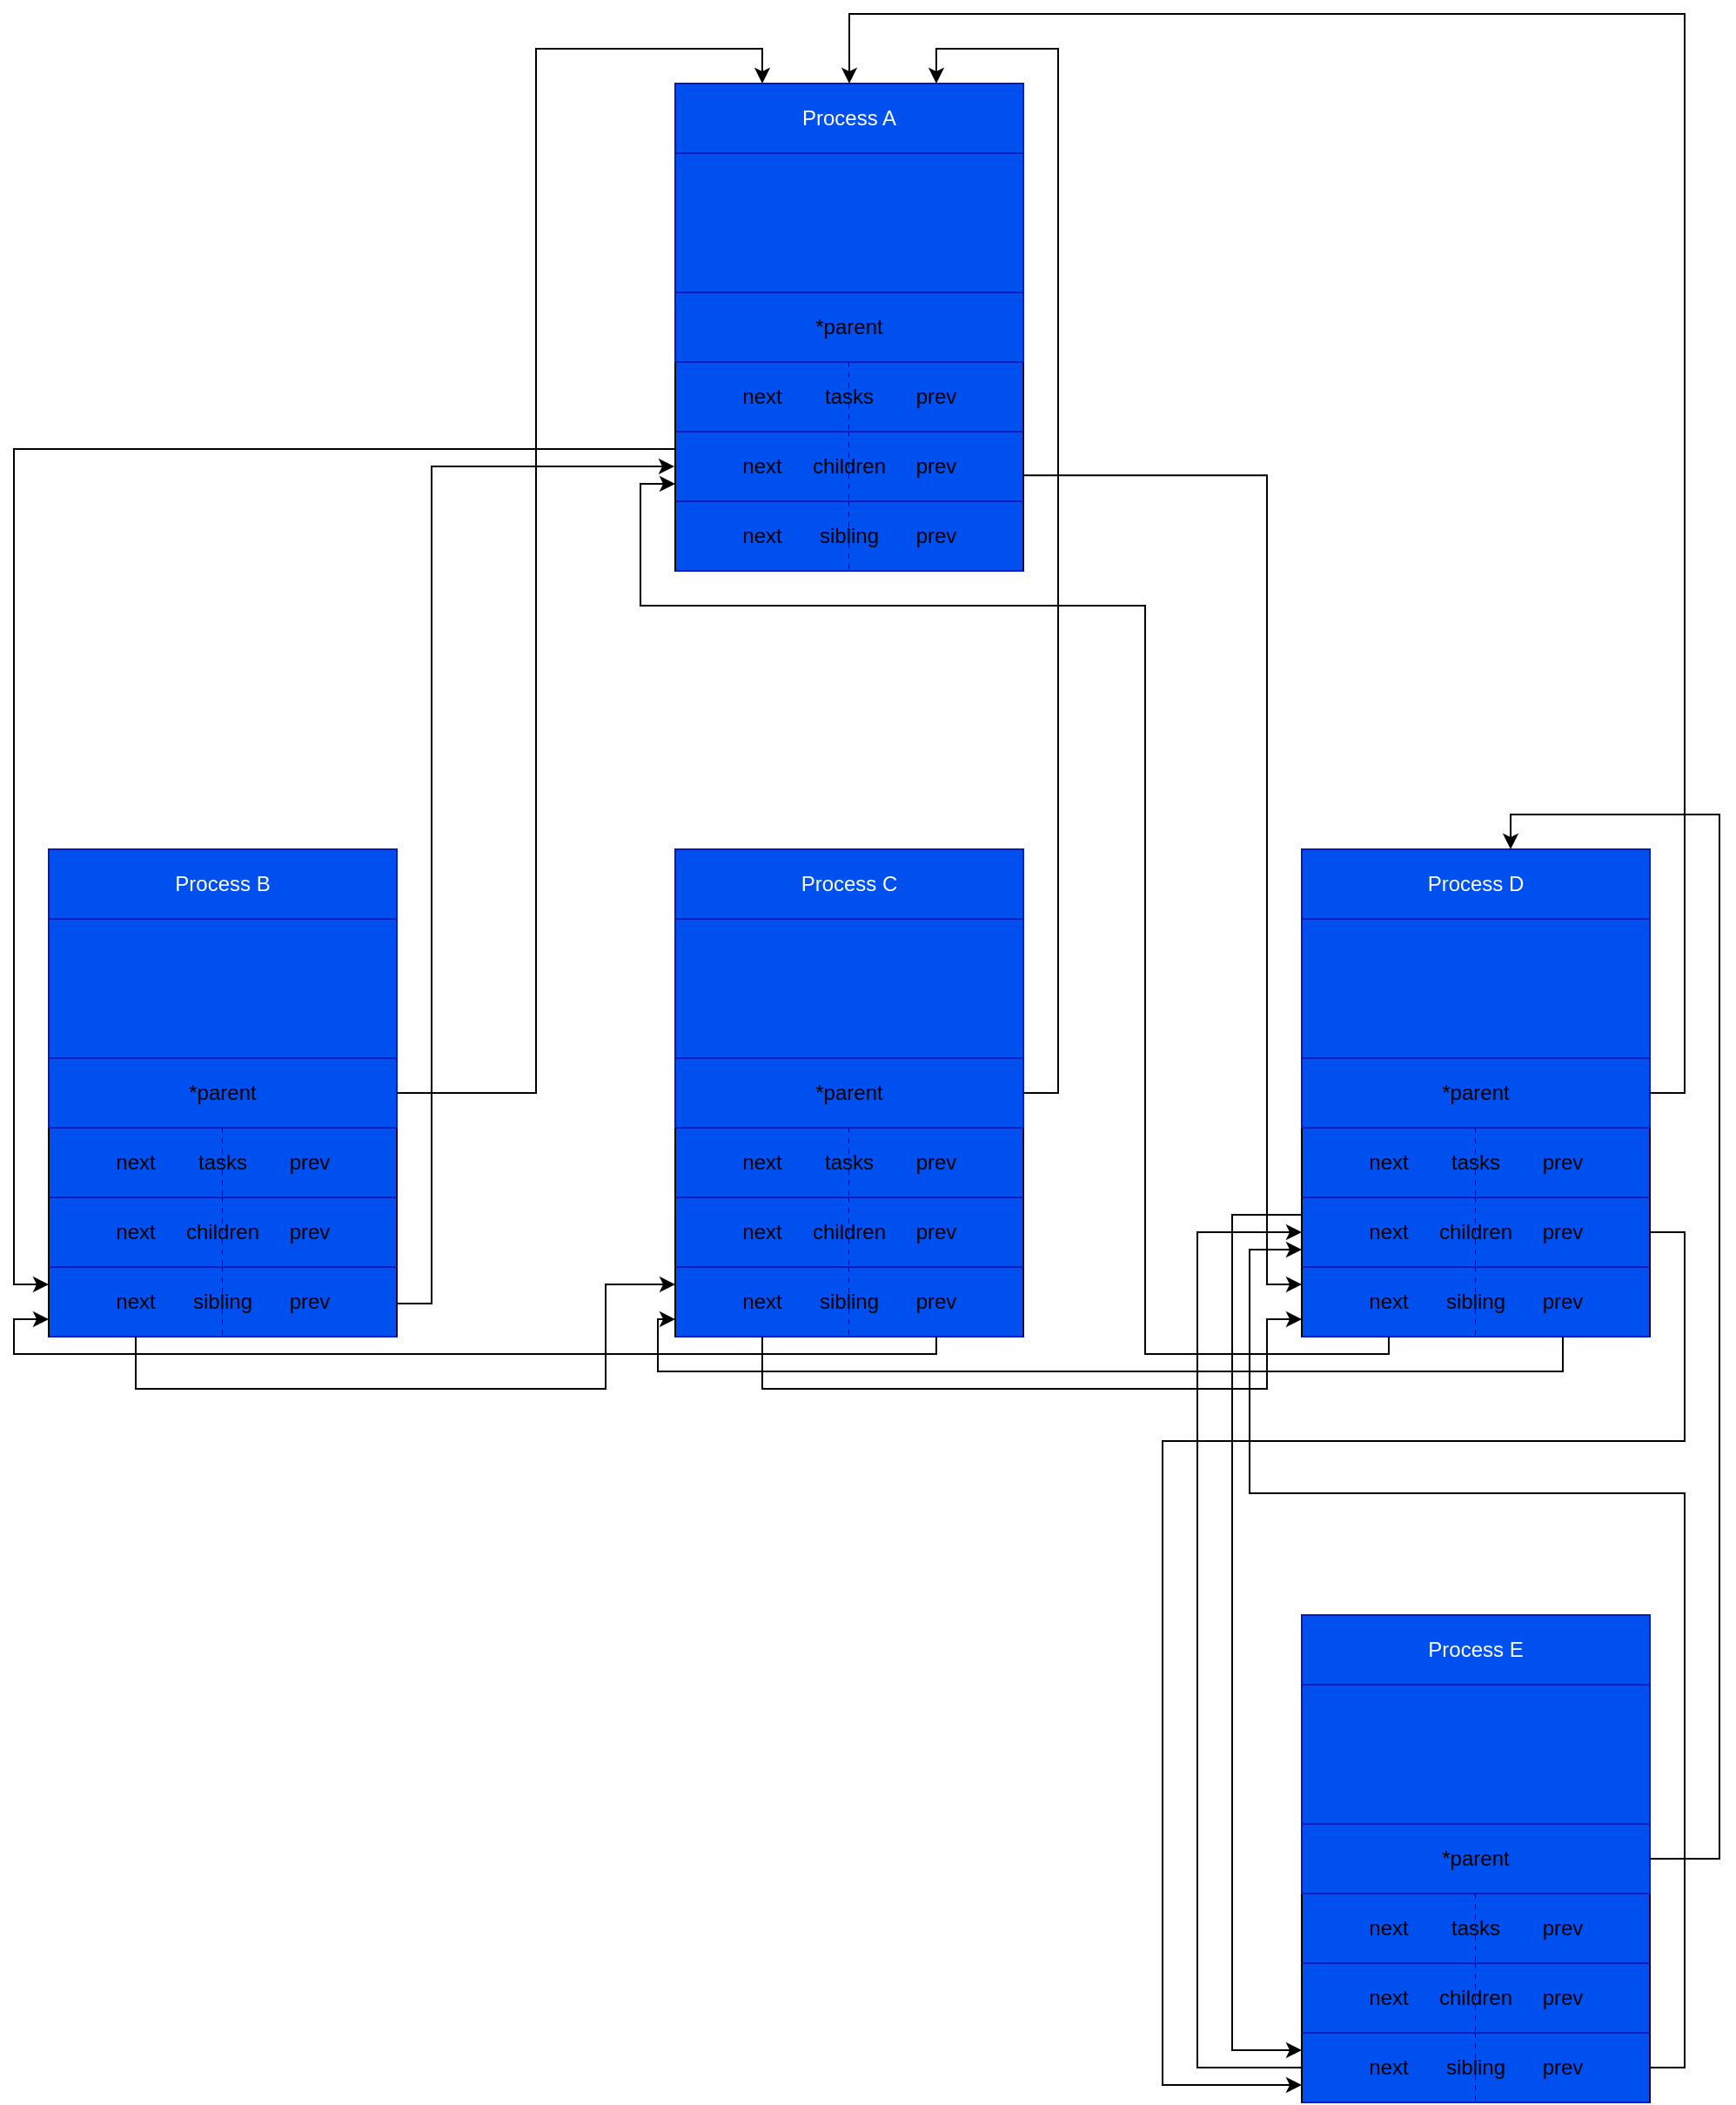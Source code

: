 <mxfile version="28.1.2">
  <diagram name="Page-1" id="jSjBeTgxp149Q0DbQiK0">
    <mxGraphModel dx="3070" dy="1249" grid="1" gridSize="10" guides="1" tooltips="1" connect="1" arrows="1" fold="1" page="1" pageScale="1" pageWidth="850" pageHeight="1100" math="0" shadow="0">
      <root>
        <mxCell id="0" />
        <mxCell id="1" parent="0" />
        <mxCell id="DQoFBdJlBpGmH9ihwqAg-1" value="Process A" style="rounded=0;whiteSpace=wrap;html=1;fillColor=#0050ef;fontColor=#ffffff;strokeColor=#001DBC;" parent="1" vertex="1">
          <mxGeometry x="320" y="80" width="200" height="40" as="geometry" />
        </mxCell>
        <mxCell id="DQoFBdJlBpGmH9ihwqAg-2" value="" style="rounded=0;whiteSpace=wrap;html=1;fillColor=#0050ef;fontColor=#ffffff;strokeColor=#001DBC;" parent="1" vertex="1">
          <mxGeometry x="320" y="120" width="200" height="80" as="geometry" />
        </mxCell>
        <mxCell id="DQoFBdJlBpGmH9ihwqAg-4" value="&lt;font style=&quot;color: light-dark(rgb(0, 0, 0), rgb(0, 0, 255));&quot;&gt;next&lt;/font&gt;" style="shape=partialRectangle;whiteSpace=wrap;html=1;left=0;right=0;fillColor=#0050ef;strokeColor=#001DBC;fontColor=#ffffff;" parent="1" vertex="1">
          <mxGeometry x="320" y="240" width="100" height="40" as="geometry" />
        </mxCell>
        <mxCell id="DQoFBdJlBpGmH9ihwqAg-5" value="" style="line;strokeWidth=1;direction=south;html=1;" parent="1" vertex="1">
          <mxGeometry x="310" y="240" width="20" height="40" as="geometry" />
        </mxCell>
        <mxCell id="DQoFBdJlBpGmH9ihwqAg-7" value="" style="line;strokeWidth=1;direction=south;html=1;dashed=1;" parent="1" vertex="1">
          <mxGeometry x="410" y="240" width="20" height="40" as="geometry" />
        </mxCell>
        <mxCell id="DQoFBdJlBpGmH9ihwqAg-8" value="&lt;font style=&quot;color: light-dark(rgb(0, 0, 0), rgb(0, 0, 255));&quot;&gt;prev&lt;/font&gt;" style="shape=partialRectangle;whiteSpace=wrap;html=1;left=0;right=0;fillColor=#0050ef;fontColor=#ffffff;strokeColor=#001DBC;" parent="1" vertex="1">
          <mxGeometry x="420" y="240" width="100" height="40" as="geometry" />
        </mxCell>
        <mxCell id="DQoFBdJlBpGmH9ihwqAg-9" value="" style="line;strokeWidth=1;direction=south;html=1;" parent="1" vertex="1">
          <mxGeometry x="510" y="240" width="20" height="40" as="geometry" />
        </mxCell>
        <mxCell id="DQoFBdJlBpGmH9ihwqAg-10" value="&lt;font style=&quot;color: light-dark(rgb(0, 0, 0), rgb(255, 255, 255));&quot;&gt;tasks&lt;/font&gt;" style="text;html=1;align=center;verticalAlign=middle;whiteSpace=wrap;rounded=0;" parent="1" vertex="1">
          <mxGeometry x="390" y="245" width="60" height="30" as="geometry" />
        </mxCell>
        <mxCell id="DQoFBdJlBpGmH9ihwqAg-11" value="&lt;font style=&quot;color: light-dark(rgb(0, 0, 0), rgb(0, 255, 0));&quot;&gt;next&lt;/font&gt;" style="shape=partialRectangle;whiteSpace=wrap;html=1;left=0;right=0;fillColor=#0050ef;fontColor=#ffffff;strokeColor=#001DBC;" parent="1" vertex="1">
          <mxGeometry x="320" y="280" width="100" height="40" as="geometry" />
        </mxCell>
        <mxCell id="DQoFBdJlBpGmH9ihwqAg-12" value="" style="line;strokeWidth=1;direction=south;html=1;" parent="1" vertex="1">
          <mxGeometry x="310" y="280" width="20" height="40" as="geometry" />
        </mxCell>
        <mxCell id="DQoFBdJlBpGmH9ihwqAg-13" value="" style="line;strokeWidth=1;direction=south;html=1;dashed=1;" parent="1" vertex="1">
          <mxGeometry x="410" y="280" width="20" height="40" as="geometry" />
        </mxCell>
        <mxCell id="DQoFBdJlBpGmH9ihwqAg-14" value="&lt;font style=&quot;color: light-dark(rgb(0, 0, 0), rgb(0, 255, 0));&quot;&gt;prev&lt;/font&gt;" style="shape=partialRectangle;whiteSpace=wrap;html=1;left=0;right=0;fillColor=#0050ef;fontColor=#ffffff;strokeColor=#001DBC;" parent="1" vertex="1">
          <mxGeometry x="420" y="280" width="100" height="40" as="geometry" />
        </mxCell>
        <mxCell id="DQoFBdJlBpGmH9ihwqAg-15" value="" style="line;strokeWidth=1;direction=south;html=1;" parent="1" vertex="1">
          <mxGeometry x="510" y="280" width="20" height="40" as="geometry" />
        </mxCell>
        <mxCell id="DQoFBdJlBpGmH9ihwqAg-16" value="children" style="text;html=1;align=center;verticalAlign=middle;whiteSpace=wrap;rounded=0;" parent="1" vertex="1">
          <mxGeometry x="390" y="285" width="60" height="30" as="geometry" />
        </mxCell>
        <mxCell id="DQoFBdJlBpGmH9ihwqAg-27" value="&lt;font style=&quot;color: light-dark(rgb(0, 0, 0), rgb(127, 0, 255));&quot;&gt;next&lt;/font&gt;" style="shape=partialRectangle;whiteSpace=wrap;html=1;left=0;right=0;fillColor=#0050ef;fontColor=#ffffff;strokeColor=#001DBC;" parent="1" vertex="1">
          <mxGeometry x="320" y="320" width="100" height="40" as="geometry" />
        </mxCell>
        <mxCell id="DQoFBdJlBpGmH9ihwqAg-28" value="" style="line;strokeWidth=1;direction=south;html=1;" parent="1" vertex="1">
          <mxGeometry x="310" y="320" width="20" height="40" as="geometry" />
        </mxCell>
        <mxCell id="DQoFBdJlBpGmH9ihwqAg-29" value="" style="line;strokeWidth=1;direction=south;html=1;dashed=1;" parent="1" vertex="1">
          <mxGeometry x="410" y="320" width="20" height="40" as="geometry" />
        </mxCell>
        <mxCell id="DQoFBdJlBpGmH9ihwqAg-30" value="&lt;font style=&quot;color: light-dark(rgb(0, 0, 0), rgb(127, 0, 255));&quot;&gt;prev&lt;/font&gt;" style="shape=partialRectangle;whiteSpace=wrap;html=1;left=0;right=0;fillColor=#0050ef;fontColor=#ffffff;strokeColor=#001DBC;" parent="1" vertex="1">
          <mxGeometry x="420" y="320" width="100" height="40" as="geometry" />
        </mxCell>
        <mxCell id="DQoFBdJlBpGmH9ihwqAg-31" value="" style="line;strokeWidth=1;direction=south;html=1;" parent="1" vertex="1">
          <mxGeometry x="510" y="320" width="20" height="40" as="geometry" />
        </mxCell>
        <mxCell id="DQoFBdJlBpGmH9ihwqAg-32" value="sibling" style="text;html=1;align=center;verticalAlign=middle;whiteSpace=wrap;rounded=0;" parent="1" vertex="1">
          <mxGeometry x="390" y="325" width="60" height="30" as="geometry" />
        </mxCell>
        <mxCell id="DQoFBdJlBpGmH9ihwqAg-33" value="&lt;font style=&quot;color: light-dark(rgb(0, 0, 0), rgb(204, 0, 0));&quot;&gt;*parent&lt;/font&gt;" style="rounded=0;whiteSpace=wrap;html=1;fillColor=#0050ef;fontColor=#ffffff;strokeColor=#001DBC;" parent="1" vertex="1">
          <mxGeometry x="320" y="200" width="200" height="40" as="geometry" />
        </mxCell>
        <mxCell id="Pr255XUGISF5RP6_E8v_-1" value="Process C" style="rounded=0;whiteSpace=wrap;html=1;fillColor=#0050ef;fontColor=#ffffff;strokeColor=#001DBC;" vertex="1" parent="1">
          <mxGeometry x="320" y="520" width="200" height="40" as="geometry" />
        </mxCell>
        <mxCell id="Pr255XUGISF5RP6_E8v_-2" value="" style="rounded=0;whiteSpace=wrap;html=1;fillColor=#0050ef;fontColor=#ffffff;strokeColor=#001DBC;" vertex="1" parent="1">
          <mxGeometry x="320" y="560" width="200" height="80" as="geometry" />
        </mxCell>
        <mxCell id="Pr255XUGISF5RP6_E8v_-3" value="&lt;font style=&quot;color: light-dark(rgb(0, 0, 0), rgb(0, 0, 255));&quot;&gt;next&lt;/font&gt;" style="shape=partialRectangle;whiteSpace=wrap;html=1;left=0;right=0;fillColor=#0050ef;strokeColor=#001DBC;fontColor=#ffffff;" vertex="1" parent="1">
          <mxGeometry x="320" y="680" width="100" height="40" as="geometry" />
        </mxCell>
        <mxCell id="Pr255XUGISF5RP6_E8v_-4" value="" style="line;strokeWidth=1;direction=south;html=1;" vertex="1" parent="1">
          <mxGeometry x="310" y="680" width="20" height="40" as="geometry" />
        </mxCell>
        <mxCell id="Pr255XUGISF5RP6_E8v_-5" value="" style="line;strokeWidth=1;direction=south;html=1;dashed=1;" vertex="1" parent="1">
          <mxGeometry x="410" y="680" width="20" height="40" as="geometry" />
        </mxCell>
        <mxCell id="Pr255XUGISF5RP6_E8v_-6" value="&lt;font style=&quot;color: light-dark(rgb(0, 0, 0), rgb(0, 0, 255));&quot;&gt;prev&lt;/font&gt;" style="shape=partialRectangle;whiteSpace=wrap;html=1;left=0;right=0;fillColor=#0050ef;fontColor=#ffffff;strokeColor=#001DBC;" vertex="1" parent="1">
          <mxGeometry x="420" y="680" width="100" height="40" as="geometry" />
        </mxCell>
        <mxCell id="Pr255XUGISF5RP6_E8v_-7" value="" style="line;strokeWidth=1;direction=south;html=1;" vertex="1" parent="1">
          <mxGeometry x="510" y="680" width="20" height="40" as="geometry" />
        </mxCell>
        <mxCell id="Pr255XUGISF5RP6_E8v_-8" value="&lt;font style=&quot;color: light-dark(rgb(0, 0, 0), rgb(255, 255, 255));&quot;&gt;tasks&lt;/font&gt;" style="text;html=1;align=center;verticalAlign=middle;whiteSpace=wrap;rounded=0;" vertex="1" parent="1">
          <mxGeometry x="390" y="685" width="60" height="30" as="geometry" />
        </mxCell>
        <mxCell id="Pr255XUGISF5RP6_E8v_-9" value="&lt;font style=&quot;color: light-dark(rgb(0, 0, 0), rgb(0, 255, 0));&quot;&gt;next&lt;/font&gt;" style="shape=partialRectangle;whiteSpace=wrap;html=1;left=0;right=0;fillColor=#0050ef;fontColor=#ffffff;strokeColor=#001DBC;" vertex="1" parent="1">
          <mxGeometry x="320" y="720" width="100" height="40" as="geometry" />
        </mxCell>
        <mxCell id="Pr255XUGISF5RP6_E8v_-10" value="" style="line;strokeWidth=1;direction=south;html=1;" vertex="1" parent="1">
          <mxGeometry x="310" y="720" width="20" height="40" as="geometry" />
        </mxCell>
        <mxCell id="Pr255XUGISF5RP6_E8v_-11" value="" style="line;strokeWidth=1;direction=south;html=1;dashed=1;" vertex="1" parent="1">
          <mxGeometry x="410" y="720" width="20" height="40" as="geometry" />
        </mxCell>
        <mxCell id="Pr255XUGISF5RP6_E8v_-12" value="&lt;font style=&quot;color: light-dark(rgb(0, 0, 0), rgb(0, 255, 0));&quot;&gt;prev&lt;/font&gt;" style="shape=partialRectangle;whiteSpace=wrap;html=1;left=0;right=0;fillColor=#0050ef;fontColor=#ffffff;strokeColor=#001DBC;" vertex="1" parent="1">
          <mxGeometry x="420" y="720" width="100" height="40" as="geometry" />
        </mxCell>
        <mxCell id="Pr255XUGISF5RP6_E8v_-13" value="" style="line;strokeWidth=1;direction=south;html=1;" vertex="1" parent="1">
          <mxGeometry x="510" y="720" width="20" height="40" as="geometry" />
        </mxCell>
        <mxCell id="Pr255XUGISF5RP6_E8v_-14" value="children" style="text;html=1;align=center;verticalAlign=middle;whiteSpace=wrap;rounded=0;" vertex="1" parent="1">
          <mxGeometry x="390" y="725" width="60" height="30" as="geometry" />
        </mxCell>
        <mxCell id="Pr255XUGISF5RP6_E8v_-15" value="&lt;font style=&quot;color: light-dark(rgb(0, 0, 0), rgb(127, 0, 255));&quot;&gt;next&lt;/font&gt;" style="shape=partialRectangle;whiteSpace=wrap;html=1;left=0;right=0;fillColor=#0050ef;fontColor=#ffffff;strokeColor=#001DBC;" vertex="1" parent="1">
          <mxGeometry x="320" y="760" width="100" height="40" as="geometry" />
        </mxCell>
        <mxCell id="Pr255XUGISF5RP6_E8v_-16" value="" style="line;strokeWidth=1;direction=south;html=1;" vertex="1" parent="1">
          <mxGeometry x="310" y="760" width="20" height="40" as="geometry" />
        </mxCell>
        <mxCell id="Pr255XUGISF5RP6_E8v_-17" value="" style="line;strokeWidth=1;direction=south;html=1;dashed=1;" vertex="1" parent="1">
          <mxGeometry x="410" y="760" width="20" height="40" as="geometry" />
        </mxCell>
        <mxCell id="Pr255XUGISF5RP6_E8v_-18" value="&lt;font style=&quot;color: light-dark(rgb(0, 0, 0), rgb(127, 0, 255));&quot;&gt;prev&lt;/font&gt;" style="shape=partialRectangle;whiteSpace=wrap;html=1;left=0;right=0;fillColor=#0050ef;fontColor=#ffffff;strokeColor=#001DBC;" vertex="1" parent="1">
          <mxGeometry x="420" y="760" width="100" height="40" as="geometry" />
        </mxCell>
        <mxCell id="Pr255XUGISF5RP6_E8v_-19" value="" style="line;strokeWidth=1;direction=south;html=1;" vertex="1" parent="1">
          <mxGeometry x="510" y="760" width="20" height="40" as="geometry" />
        </mxCell>
        <mxCell id="Pr255XUGISF5RP6_E8v_-20" value="sibling" style="text;html=1;align=center;verticalAlign=middle;whiteSpace=wrap;rounded=0;" vertex="1" parent="1">
          <mxGeometry x="390" y="765" width="60" height="30" as="geometry" />
        </mxCell>
        <mxCell id="Pr255XUGISF5RP6_E8v_-21" value="&lt;font style=&quot;color: light-dark(rgb(0, 0, 0), rgb(204, 0, 0));&quot;&gt;*parent&lt;/font&gt;" style="rounded=0;whiteSpace=wrap;html=1;fillColor=#0050ef;fontColor=#ffffff;strokeColor=#001DBC;" vertex="1" parent="1">
          <mxGeometry x="320" y="640" width="200" height="40" as="geometry" />
        </mxCell>
        <mxCell id="Pr255XUGISF5RP6_E8v_-22" value="Process D" style="rounded=0;whiteSpace=wrap;html=1;fillColor=#0050ef;fontColor=#ffffff;strokeColor=#001DBC;" vertex="1" parent="1">
          <mxGeometry x="680" y="520" width="200" height="40" as="geometry" />
        </mxCell>
        <mxCell id="Pr255XUGISF5RP6_E8v_-23" value="" style="rounded=0;whiteSpace=wrap;html=1;fillColor=#0050ef;fontColor=#ffffff;strokeColor=#001DBC;" vertex="1" parent="1">
          <mxGeometry x="680" y="560" width="200" height="80" as="geometry" />
        </mxCell>
        <mxCell id="Pr255XUGISF5RP6_E8v_-24" value="&lt;font style=&quot;color: light-dark(rgb(0, 0, 0), rgb(0, 0, 255));&quot;&gt;next&lt;/font&gt;" style="shape=partialRectangle;whiteSpace=wrap;html=1;left=0;right=0;fillColor=#0050ef;strokeColor=#001DBC;fontColor=#ffffff;" vertex="1" parent="1">
          <mxGeometry x="680" y="680" width="100" height="40" as="geometry" />
        </mxCell>
        <mxCell id="Pr255XUGISF5RP6_E8v_-25" value="" style="line;strokeWidth=1;direction=south;html=1;" vertex="1" parent="1">
          <mxGeometry x="670" y="680" width="20" height="40" as="geometry" />
        </mxCell>
        <mxCell id="Pr255XUGISF5RP6_E8v_-26" value="" style="line;strokeWidth=1;direction=south;html=1;dashed=1;" vertex="1" parent="1">
          <mxGeometry x="770" y="680" width="20" height="40" as="geometry" />
        </mxCell>
        <mxCell id="Pr255XUGISF5RP6_E8v_-27" value="&lt;font style=&quot;color: light-dark(rgb(0, 0, 0), rgb(0, 0, 255));&quot;&gt;prev&lt;/font&gt;" style="shape=partialRectangle;whiteSpace=wrap;html=1;left=0;right=0;fillColor=#0050ef;fontColor=#ffffff;strokeColor=#001DBC;" vertex="1" parent="1">
          <mxGeometry x="780" y="680" width="100" height="40" as="geometry" />
        </mxCell>
        <mxCell id="Pr255XUGISF5RP6_E8v_-28" value="" style="line;strokeWidth=1;direction=south;html=1;" vertex="1" parent="1">
          <mxGeometry x="870" y="680" width="20" height="40" as="geometry" />
        </mxCell>
        <mxCell id="Pr255XUGISF5RP6_E8v_-29" value="&lt;font style=&quot;color: light-dark(rgb(0, 0, 0), rgb(255, 255, 255));&quot;&gt;tasks&lt;/font&gt;" style="text;html=1;align=center;verticalAlign=middle;whiteSpace=wrap;rounded=0;" vertex="1" parent="1">
          <mxGeometry x="750" y="685" width="60" height="30" as="geometry" />
        </mxCell>
        <mxCell id="Pr255XUGISF5RP6_E8v_-30" value="&lt;font style=&quot;color: light-dark(rgb(0, 0, 0), rgb(0, 255, 0));&quot;&gt;next&lt;/font&gt;" style="shape=partialRectangle;whiteSpace=wrap;html=1;left=0;right=0;fillColor=#0050ef;fontColor=#ffffff;strokeColor=#001DBC;" vertex="1" parent="1">
          <mxGeometry x="680" y="720" width="100" height="40" as="geometry" />
        </mxCell>
        <mxCell id="Pr255XUGISF5RP6_E8v_-31" value="" style="line;strokeWidth=1;direction=south;html=1;" vertex="1" parent="1">
          <mxGeometry x="670" y="720" width="20" height="40" as="geometry" />
        </mxCell>
        <mxCell id="Pr255XUGISF5RP6_E8v_-32" value="" style="line;strokeWidth=1;direction=south;html=1;dashed=1;" vertex="1" parent="1">
          <mxGeometry x="770" y="720" width="20" height="40" as="geometry" />
        </mxCell>
        <mxCell id="Pr255XUGISF5RP6_E8v_-33" value="&lt;font style=&quot;color: light-dark(rgb(0, 0, 0), rgb(0, 255, 0));&quot;&gt;prev&lt;/font&gt;" style="shape=partialRectangle;whiteSpace=wrap;html=1;left=0;right=0;fillColor=#0050ef;fontColor=#ffffff;strokeColor=#001DBC;" vertex="1" parent="1">
          <mxGeometry x="780" y="720" width="100" height="40" as="geometry" />
        </mxCell>
        <mxCell id="Pr255XUGISF5RP6_E8v_-34" value="" style="line;strokeWidth=1;direction=south;html=1;" vertex="1" parent="1">
          <mxGeometry x="870" y="720" width="20" height="40" as="geometry" />
        </mxCell>
        <mxCell id="Pr255XUGISF5RP6_E8v_-35" value="children" style="text;html=1;align=center;verticalAlign=middle;whiteSpace=wrap;rounded=0;" vertex="1" parent="1">
          <mxGeometry x="750" y="725" width="60" height="30" as="geometry" />
        </mxCell>
        <mxCell id="Pr255XUGISF5RP6_E8v_-36" value="&lt;font style=&quot;color: light-dark(rgb(0, 0, 0), rgb(127, 0, 255));&quot;&gt;next&lt;/font&gt;" style="shape=partialRectangle;whiteSpace=wrap;html=1;left=0;right=0;fillColor=#0050ef;fontColor=#ffffff;strokeColor=#001DBC;" vertex="1" parent="1">
          <mxGeometry x="680" y="760" width="100" height="40" as="geometry" />
        </mxCell>
        <mxCell id="Pr255XUGISF5RP6_E8v_-37" value="" style="line;strokeWidth=1;direction=south;html=1;" vertex="1" parent="1">
          <mxGeometry x="670" y="760" width="20" height="40" as="geometry" />
        </mxCell>
        <mxCell id="Pr255XUGISF5RP6_E8v_-38" value="" style="line;strokeWidth=1;direction=south;html=1;dashed=1;" vertex="1" parent="1">
          <mxGeometry x="770" y="760" width="20" height="40" as="geometry" />
        </mxCell>
        <mxCell id="Pr255XUGISF5RP6_E8v_-39" value="&lt;font style=&quot;color: light-dark(rgb(0, 0, 0), rgb(127, 0, 255));&quot;&gt;prev&lt;/font&gt;" style="shape=partialRectangle;whiteSpace=wrap;html=1;left=0;right=0;fillColor=#0050ef;fontColor=#ffffff;strokeColor=#001DBC;" vertex="1" parent="1">
          <mxGeometry x="780" y="760" width="100" height="40" as="geometry" />
        </mxCell>
        <mxCell id="Pr255XUGISF5RP6_E8v_-40" value="" style="line;strokeWidth=1;direction=south;html=1;" vertex="1" parent="1">
          <mxGeometry x="870" y="760" width="20" height="40" as="geometry" />
        </mxCell>
        <mxCell id="Pr255XUGISF5RP6_E8v_-41" value="sibling" style="text;html=1;align=center;verticalAlign=middle;whiteSpace=wrap;rounded=0;" vertex="1" parent="1">
          <mxGeometry x="750" y="765" width="60" height="30" as="geometry" />
        </mxCell>
        <mxCell id="Pr255XUGISF5RP6_E8v_-42" value="&lt;font style=&quot;color: light-dark(rgb(0, 0, 0), rgb(204, 0, 0));&quot;&gt;*parent&lt;/font&gt;" style="rounded=0;whiteSpace=wrap;html=1;fillColor=#0050ef;fontColor=#ffffff;strokeColor=#001DBC;" vertex="1" parent="1">
          <mxGeometry x="680" y="640" width="200" height="40" as="geometry" />
        </mxCell>
        <mxCell id="Pr255XUGISF5RP6_E8v_-43" value="Process B" style="rounded=0;whiteSpace=wrap;html=1;fillColor=#0050ef;fontColor=#ffffff;strokeColor=#001DBC;" vertex="1" parent="1">
          <mxGeometry x="-40" y="520" width="200" height="40" as="geometry" />
        </mxCell>
        <mxCell id="Pr255XUGISF5RP6_E8v_-44" value="" style="rounded=0;whiteSpace=wrap;html=1;fillColor=#0050ef;fontColor=#ffffff;strokeColor=#001DBC;" vertex="1" parent="1">
          <mxGeometry x="-40" y="560" width="200" height="80" as="geometry" />
        </mxCell>
        <mxCell id="Pr255XUGISF5RP6_E8v_-45" value="&lt;font style=&quot;color: light-dark(rgb(0, 0, 0), rgb(0, 0, 255));&quot;&gt;next&lt;/font&gt;" style="shape=partialRectangle;whiteSpace=wrap;html=1;left=0;right=0;fillColor=#0050ef;strokeColor=#001DBC;fontColor=#ffffff;" vertex="1" parent="1">
          <mxGeometry x="-40" y="680" width="100" height="40" as="geometry" />
        </mxCell>
        <mxCell id="Pr255XUGISF5RP6_E8v_-46" value="" style="line;strokeWidth=1;direction=south;html=1;" vertex="1" parent="1">
          <mxGeometry x="-50" y="680" width="20" height="40" as="geometry" />
        </mxCell>
        <mxCell id="Pr255XUGISF5RP6_E8v_-47" value="" style="line;strokeWidth=1;direction=south;html=1;dashed=1;" vertex="1" parent="1">
          <mxGeometry x="50" y="680" width="20" height="40" as="geometry" />
        </mxCell>
        <mxCell id="Pr255XUGISF5RP6_E8v_-48" value="&lt;font style=&quot;color: light-dark(rgb(0, 0, 0), rgb(0, 0, 255));&quot;&gt;prev&lt;/font&gt;" style="shape=partialRectangle;whiteSpace=wrap;html=1;left=0;right=0;fillColor=#0050ef;fontColor=#ffffff;strokeColor=#001DBC;" vertex="1" parent="1">
          <mxGeometry x="60" y="680" width="100" height="40" as="geometry" />
        </mxCell>
        <mxCell id="Pr255XUGISF5RP6_E8v_-49" value="" style="line;strokeWidth=1;direction=south;html=1;" vertex="1" parent="1">
          <mxGeometry x="150" y="680" width="20" height="40" as="geometry" />
        </mxCell>
        <mxCell id="Pr255XUGISF5RP6_E8v_-50" value="&lt;font style=&quot;color: light-dark(rgb(0, 0, 0), rgb(255, 255, 255));&quot;&gt;tasks&lt;/font&gt;" style="text;html=1;align=center;verticalAlign=middle;whiteSpace=wrap;rounded=0;" vertex="1" parent="1">
          <mxGeometry x="30" y="685" width="60" height="30" as="geometry" />
        </mxCell>
        <mxCell id="Pr255XUGISF5RP6_E8v_-51" value="&lt;font style=&quot;color: light-dark(rgb(0, 0, 0), rgb(0, 255, 0));&quot;&gt;next&lt;/font&gt;" style="shape=partialRectangle;whiteSpace=wrap;html=1;left=0;right=0;fillColor=#0050ef;fontColor=#ffffff;strokeColor=#001DBC;" vertex="1" parent="1">
          <mxGeometry x="-40" y="720" width="100" height="40" as="geometry" />
        </mxCell>
        <mxCell id="Pr255XUGISF5RP6_E8v_-52" value="" style="line;strokeWidth=1;direction=south;html=1;" vertex="1" parent="1">
          <mxGeometry x="-50" y="720" width="20" height="40" as="geometry" />
        </mxCell>
        <mxCell id="Pr255XUGISF5RP6_E8v_-53" value="" style="line;strokeWidth=1;direction=south;html=1;dashed=1;" vertex="1" parent="1">
          <mxGeometry x="50" y="720" width="20" height="40" as="geometry" />
        </mxCell>
        <mxCell id="Pr255XUGISF5RP6_E8v_-54" value="&lt;font style=&quot;color: light-dark(rgb(0, 0, 0), rgb(0, 255, 0));&quot;&gt;prev&lt;/font&gt;" style="shape=partialRectangle;whiteSpace=wrap;html=1;left=0;right=0;fillColor=#0050ef;fontColor=#ffffff;strokeColor=#001DBC;" vertex="1" parent="1">
          <mxGeometry x="60" y="720" width="100" height="40" as="geometry" />
        </mxCell>
        <mxCell id="Pr255XUGISF5RP6_E8v_-55" value="" style="line;strokeWidth=1;direction=south;html=1;" vertex="1" parent="1">
          <mxGeometry x="150" y="720" width="20" height="40" as="geometry" />
        </mxCell>
        <mxCell id="Pr255XUGISF5RP6_E8v_-56" value="children" style="text;html=1;align=center;verticalAlign=middle;whiteSpace=wrap;rounded=0;" vertex="1" parent="1">
          <mxGeometry x="30" y="725" width="60" height="30" as="geometry" />
        </mxCell>
        <mxCell id="Pr255XUGISF5RP6_E8v_-57" value="&lt;font style=&quot;color: light-dark(rgb(0, 0, 0), rgb(127, 0, 255));&quot;&gt;next&lt;/font&gt;" style="shape=partialRectangle;whiteSpace=wrap;html=1;left=0;right=0;fillColor=#0050ef;fontColor=#ffffff;strokeColor=#001DBC;" vertex="1" parent="1">
          <mxGeometry x="-40" y="760" width="100" height="40" as="geometry" />
        </mxCell>
        <mxCell id="Pr255XUGISF5RP6_E8v_-58" value="" style="line;strokeWidth=1;direction=south;html=1;" vertex="1" parent="1">
          <mxGeometry x="-50" y="760" width="20" height="40" as="geometry" />
        </mxCell>
        <mxCell id="Pr255XUGISF5RP6_E8v_-59" value="" style="line;strokeWidth=1;direction=south;html=1;dashed=1;" vertex="1" parent="1">
          <mxGeometry x="50" y="760" width="20" height="40" as="geometry" />
        </mxCell>
        <mxCell id="Pr255XUGISF5RP6_E8v_-60" value="&lt;font style=&quot;color: light-dark(rgb(0, 0, 0), rgb(127, 0, 255));&quot;&gt;prev&lt;/font&gt;" style="shape=partialRectangle;whiteSpace=wrap;html=1;left=0;right=0;fillColor=#0050ef;fontColor=#ffffff;strokeColor=#001DBC;" vertex="1" parent="1">
          <mxGeometry x="60" y="760" width="100" height="40" as="geometry" />
        </mxCell>
        <mxCell id="Pr255XUGISF5RP6_E8v_-61" value="" style="line;strokeWidth=1;direction=south;html=1;" vertex="1" parent="1">
          <mxGeometry x="150" y="760" width="20" height="40" as="geometry" />
        </mxCell>
        <mxCell id="Pr255XUGISF5RP6_E8v_-62" value="sibling" style="text;html=1;align=center;verticalAlign=middle;whiteSpace=wrap;rounded=0;" vertex="1" parent="1">
          <mxGeometry x="30" y="765" width="60" height="30" as="geometry" />
        </mxCell>
        <mxCell id="Pr255XUGISF5RP6_E8v_-63" value="&lt;font style=&quot;color: light-dark(rgb(0, 0, 0), rgb(204, 0, 0));&quot;&gt;*parent&lt;/font&gt;" style="rounded=0;whiteSpace=wrap;html=1;fillColor=#0050ef;fontColor=#ffffff;strokeColor=#001DBC;" vertex="1" parent="1">
          <mxGeometry x="-40" y="640" width="200" height="40" as="geometry" />
        </mxCell>
        <mxCell id="Pr255XUGISF5RP6_E8v_-64" value="Process E" style="rounded=0;whiteSpace=wrap;html=1;fillColor=#0050ef;fontColor=#ffffff;strokeColor=#001DBC;" vertex="1" parent="1">
          <mxGeometry x="680" y="960" width="200" height="40" as="geometry" />
        </mxCell>
        <mxCell id="Pr255XUGISF5RP6_E8v_-65" value="" style="rounded=0;whiteSpace=wrap;html=1;fillColor=#0050ef;fontColor=#ffffff;strokeColor=#001DBC;" vertex="1" parent="1">
          <mxGeometry x="680" y="1000" width="200" height="80" as="geometry" />
        </mxCell>
        <mxCell id="Pr255XUGISF5RP6_E8v_-66" value="&lt;font style=&quot;color: light-dark(rgb(0, 0, 0), rgb(0, 0, 255));&quot;&gt;next&lt;/font&gt;" style="shape=partialRectangle;whiteSpace=wrap;html=1;left=0;right=0;fillColor=#0050ef;strokeColor=#001DBC;fontColor=#ffffff;" vertex="1" parent="1">
          <mxGeometry x="680" y="1120" width="100" height="40" as="geometry" />
        </mxCell>
        <mxCell id="Pr255XUGISF5RP6_E8v_-67" value="" style="line;strokeWidth=1;direction=south;html=1;" vertex="1" parent="1">
          <mxGeometry x="670" y="1120" width="20" height="40" as="geometry" />
        </mxCell>
        <mxCell id="Pr255XUGISF5RP6_E8v_-68" value="" style="line;strokeWidth=1;direction=south;html=1;dashed=1;" vertex="1" parent="1">
          <mxGeometry x="770" y="1120" width="20" height="40" as="geometry" />
        </mxCell>
        <mxCell id="Pr255XUGISF5RP6_E8v_-69" value="&lt;font style=&quot;color: light-dark(rgb(0, 0, 0), rgb(0, 0, 255));&quot;&gt;prev&lt;/font&gt;" style="shape=partialRectangle;whiteSpace=wrap;html=1;left=0;right=0;fillColor=#0050ef;fontColor=#ffffff;strokeColor=#001DBC;" vertex="1" parent="1">
          <mxGeometry x="780" y="1120" width="100" height="40" as="geometry" />
        </mxCell>
        <mxCell id="Pr255XUGISF5RP6_E8v_-70" value="" style="line;strokeWidth=1;direction=south;html=1;" vertex="1" parent="1">
          <mxGeometry x="870" y="1120" width="20" height="40" as="geometry" />
        </mxCell>
        <mxCell id="Pr255XUGISF5RP6_E8v_-71" value="&lt;font style=&quot;color: light-dark(rgb(0, 0, 0), rgb(255, 255, 255));&quot;&gt;tasks&lt;/font&gt;" style="text;html=1;align=center;verticalAlign=middle;whiteSpace=wrap;rounded=0;" vertex="1" parent="1">
          <mxGeometry x="750" y="1125" width="60" height="30" as="geometry" />
        </mxCell>
        <mxCell id="Pr255XUGISF5RP6_E8v_-72" value="&lt;font style=&quot;color: light-dark(rgb(0, 0, 0), rgb(0, 255, 0));&quot;&gt;next&lt;/font&gt;" style="shape=partialRectangle;whiteSpace=wrap;html=1;left=0;right=0;fillColor=#0050ef;fontColor=#ffffff;strokeColor=#001DBC;" vertex="1" parent="1">
          <mxGeometry x="680" y="1160" width="100" height="40" as="geometry" />
        </mxCell>
        <mxCell id="Pr255XUGISF5RP6_E8v_-73" value="" style="line;strokeWidth=1;direction=south;html=1;" vertex="1" parent="1">
          <mxGeometry x="670" y="1160" width="20" height="40" as="geometry" />
        </mxCell>
        <mxCell id="Pr255XUGISF5RP6_E8v_-74" value="" style="line;strokeWidth=1;direction=south;html=1;dashed=1;" vertex="1" parent="1">
          <mxGeometry x="770" y="1160" width="20" height="40" as="geometry" />
        </mxCell>
        <mxCell id="Pr255XUGISF5RP6_E8v_-75" value="&lt;font style=&quot;color: light-dark(rgb(0, 0, 0), rgb(0, 255, 0));&quot;&gt;prev&lt;/font&gt;" style="shape=partialRectangle;whiteSpace=wrap;html=1;left=0;right=0;fillColor=#0050ef;fontColor=#ffffff;strokeColor=#001DBC;" vertex="1" parent="1">
          <mxGeometry x="780" y="1160" width="100" height="40" as="geometry" />
        </mxCell>
        <mxCell id="Pr255XUGISF5RP6_E8v_-76" value="" style="line;strokeWidth=1;direction=south;html=1;" vertex="1" parent="1">
          <mxGeometry x="870" y="1160" width="20" height="40" as="geometry" />
        </mxCell>
        <mxCell id="Pr255XUGISF5RP6_E8v_-77" value="children" style="text;html=1;align=center;verticalAlign=middle;whiteSpace=wrap;rounded=0;" vertex="1" parent="1">
          <mxGeometry x="750" y="1165" width="60" height="30" as="geometry" />
        </mxCell>
        <mxCell id="Pr255XUGISF5RP6_E8v_-78" value="&lt;font style=&quot;color: light-dark(rgb(0, 0, 0), rgb(127, 0, 255));&quot;&gt;next&lt;/font&gt;" style="shape=partialRectangle;whiteSpace=wrap;html=1;left=0;right=0;fillColor=#0050ef;fontColor=#ffffff;strokeColor=#001DBC;" vertex="1" parent="1">
          <mxGeometry x="680" y="1200" width="100" height="40" as="geometry" />
        </mxCell>
        <mxCell id="Pr255XUGISF5RP6_E8v_-79" value="" style="line;strokeWidth=1;direction=south;html=1;" vertex="1" parent="1">
          <mxGeometry x="670" y="1200" width="20" height="40" as="geometry" />
        </mxCell>
        <mxCell id="Pr255XUGISF5RP6_E8v_-80" value="" style="line;strokeWidth=1;direction=south;html=1;dashed=1;" vertex="1" parent="1">
          <mxGeometry x="770" y="1200" width="20" height="40" as="geometry" />
        </mxCell>
        <mxCell id="Pr255XUGISF5RP6_E8v_-81" value="&lt;font style=&quot;color: light-dark(rgb(0, 0, 0), rgb(127, 0, 255));&quot;&gt;prev&lt;/font&gt;" style="shape=partialRectangle;whiteSpace=wrap;html=1;left=0;right=0;fillColor=#0050ef;fontColor=#ffffff;strokeColor=#001DBC;" vertex="1" parent="1">
          <mxGeometry x="780" y="1200" width="100" height="40" as="geometry" />
        </mxCell>
        <mxCell id="Pr255XUGISF5RP6_E8v_-82" value="" style="line;strokeWidth=1;direction=south;html=1;" vertex="1" parent="1">
          <mxGeometry x="870" y="1200" width="20" height="40" as="geometry" />
        </mxCell>
        <mxCell id="Pr255XUGISF5RP6_E8v_-83" value="sibling" style="text;html=1;align=center;verticalAlign=middle;whiteSpace=wrap;rounded=0;" vertex="1" parent="1">
          <mxGeometry x="750" y="1205" width="60" height="30" as="geometry" />
        </mxCell>
        <mxCell id="Pr255XUGISF5RP6_E8v_-84" value="&lt;font style=&quot;color: light-dark(rgb(0, 0, 0), rgb(204, 0, 0));&quot;&gt;*parent&lt;/font&gt;" style="rounded=0;whiteSpace=wrap;html=1;fillColor=#0050ef;fontColor=#ffffff;strokeColor=#001DBC;" vertex="1" parent="1">
          <mxGeometry x="680" y="1080" width="200" height="40" as="geometry" />
        </mxCell>
        <mxCell id="Pr255XUGISF5RP6_E8v_-85" value="" style="endArrow=classic;html=1;rounded=0;entryX=0.25;entryY=0;entryDx=0;entryDy=0;edgeStyle=orthogonalEdgeStyle;strokeColor=light-dark(#000000,#66B2FF);" edge="1" parent="1" target="DQoFBdJlBpGmH9ihwqAg-1">
          <mxGeometry width="50" height="50" relative="1" as="geometry">
            <mxPoint x="160" y="660" as="sourcePoint" />
            <mxPoint x="210" y="610" as="targetPoint" />
            <Array as="points">
              <mxPoint x="240" y="660" />
              <mxPoint x="240" y="60" />
              <mxPoint x="370" y="60" />
            </Array>
          </mxGeometry>
        </mxCell>
        <mxCell id="Pr255XUGISF5RP6_E8v_-86" value="" style="endArrow=classic;html=1;rounded=0;entryX=0.75;entryY=0;entryDx=0;entryDy=0;edgeStyle=orthogonalEdgeStyle;exitX=1;exitY=0.5;exitDx=0;exitDy=0;strokeColor=light-dark(#000000,#66B2FF);" edge="1" parent="1" source="Pr255XUGISF5RP6_E8v_-21" target="DQoFBdJlBpGmH9ihwqAg-1">
          <mxGeometry width="50" height="50" relative="1" as="geometry">
            <mxPoint x="610" y="670" as="sourcePoint" />
            <mxPoint x="560" y="90" as="targetPoint" />
            <Array as="points">
              <mxPoint x="540" y="660" />
              <mxPoint x="540" y="60" />
              <mxPoint x="470" y="60" />
            </Array>
          </mxGeometry>
        </mxCell>
        <mxCell id="Pr255XUGISF5RP6_E8v_-87" value="" style="endArrow=classic;html=1;rounded=0;entryX=0.5;entryY=0;entryDx=0;entryDy=0;edgeStyle=orthogonalEdgeStyle;strokeColor=light-dark(#000000,#66B2FF);" edge="1" parent="1" target="DQoFBdJlBpGmH9ihwqAg-1">
          <mxGeometry width="50" height="50" relative="1" as="geometry">
            <mxPoint x="880" y="660" as="sourcePoint" />
            <mxPoint x="930" y="610" as="targetPoint" />
            <Array as="points">
              <mxPoint x="900" y="660" />
              <mxPoint x="900" y="40" />
              <mxPoint x="420" y="40" />
            </Array>
          </mxGeometry>
        </mxCell>
        <mxCell id="Pr255XUGISF5RP6_E8v_-88" value="" style="endArrow=classic;html=1;rounded=0;entryX=0.25;entryY=0.5;entryDx=0;entryDy=0;edgeStyle=orthogonalEdgeStyle;entryPerimeter=0;strokeColor=light-dark(#000000,#FF3333);" edge="1" parent="1" target="Pr255XUGISF5RP6_E8v_-58">
          <mxGeometry width="50" height="50" relative="1" as="geometry">
            <mxPoint x="320" y="290" as="sourcePoint" />
            <mxPoint x="-40" y="770" as="targetPoint" />
            <Array as="points">
              <mxPoint x="-60" y="290" />
              <mxPoint x="-60" y="770" />
            </Array>
          </mxGeometry>
        </mxCell>
        <mxCell id="Pr255XUGISF5RP6_E8v_-89" value="" style="endArrow=classic;html=1;rounded=0;exitX=0.503;exitY=0.519;exitDx=0;exitDy=0;exitPerimeter=0;edgeStyle=orthogonalEdgeStyle;entryX=0.25;entryY=0.5;entryDx=0;entryDy=0;entryPerimeter=0;strokeColor=light-dark(#000000,#FF9933);" edge="1" parent="1" target="Pr255XUGISF5RP6_E8v_-37">
          <mxGeometry width="50" height="50" relative="1" as="geometry">
            <mxPoint x="520.0" y="305.07" as="sourcePoint" />
            <mxPoint x="680.38" y="774.95" as="targetPoint" />
            <Array as="points">
              <mxPoint x="660" y="305" />
              <mxPoint x="660" y="770" />
            </Array>
          </mxGeometry>
        </mxCell>
        <mxCell id="Pr255XUGISF5RP6_E8v_-91" value="" style="endArrow=classic;html=1;rounded=0;entryX=0.25;entryY=0.5;entryDx=0;entryDy=0;entryPerimeter=0;edgeStyle=orthogonalEdgeStyle;strokeColor=light-dark(#000000,#FF3333);" edge="1" parent="1" target="Pr255XUGISF5RP6_E8v_-16">
          <mxGeometry width="50" height="50" relative="1" as="geometry">
            <mxPoint x="10" y="800" as="sourcePoint" />
            <mxPoint x="60" y="750" as="targetPoint" />
            <Array as="points">
              <mxPoint x="10" y="830" />
              <mxPoint x="280" y="830" />
              <mxPoint x="280" y="770" />
            </Array>
          </mxGeometry>
        </mxCell>
        <mxCell id="Pr255XUGISF5RP6_E8v_-92" value="" style="endArrow=classic;html=1;rounded=0;entryX=0.492;entryY=0.523;entryDx=0;entryDy=0;entryPerimeter=0;edgeStyle=orthogonalEdgeStyle;exitX=0.524;exitY=0.507;exitDx=0;exitDy=0;exitPerimeter=0;strokeColor=light-dark(#000000,#FF9933);" edge="1" parent="1" source="Pr255XUGISF5RP6_E8v_-61" target="DQoFBdJlBpGmH9ihwqAg-12">
          <mxGeometry width="50" height="50" relative="1" as="geometry">
            <mxPoint x="160" y="780" as="sourcePoint" />
            <mxPoint x="210" y="730" as="targetPoint" />
            <Array as="points">
              <mxPoint x="180" y="781" />
              <mxPoint x="180" y="300" />
              <mxPoint x="320" y="300" />
            </Array>
          </mxGeometry>
        </mxCell>
        <mxCell id="Pr255XUGISF5RP6_E8v_-93" value="" style="endArrow=classic;html=1;rounded=0;entryX=0.75;entryY=0.5;entryDx=0;entryDy=0;entryPerimeter=0;edgeStyle=orthogonalEdgeStyle;strokeColor=light-dark(#000000,#FF0000);" edge="1" parent="1" target="Pr255XUGISF5RP6_E8v_-37">
          <mxGeometry width="50" height="50" relative="1" as="geometry">
            <mxPoint x="370" y="800" as="sourcePoint" />
            <mxPoint x="640" y="790" as="targetPoint" />
            <Array as="points">
              <mxPoint x="370" y="830" />
              <mxPoint x="660" y="830" />
              <mxPoint x="660" y="790" />
            </Array>
          </mxGeometry>
        </mxCell>
        <mxCell id="Pr255XUGISF5RP6_E8v_-94" value="" style="endArrow=classic;html=1;rounded=0;entryX=0.75;entryY=0.5;entryDx=0;entryDy=0;edgeStyle=orthogonalEdgeStyle;exitX=0.5;exitY=1;exitDx=0;exitDy=0;entryPerimeter=0;strokeColor=light-dark(#000000,#FF9933);" edge="1" parent="1" source="Pr255XUGISF5RP6_E8v_-18" target="Pr255XUGISF5RP6_E8v_-58">
          <mxGeometry width="50" height="50" relative="1" as="geometry">
            <mxPoint x="470" y="810" as="sourcePoint" />
            <mxPoint x="-40" y="800.0" as="targetPoint" />
            <Array as="points">
              <mxPoint x="470" y="810" />
              <mxPoint x="-60" y="810" />
              <mxPoint x="-60" y="790" />
            </Array>
          </mxGeometry>
        </mxCell>
        <mxCell id="Pr255XUGISF5RP6_E8v_-95" value="" style="endArrow=classic;html=1;rounded=0;entryX=0.75;entryY=0.5;entryDx=0;entryDy=0;entryPerimeter=0;edgeStyle=orthogonalEdgeStyle;exitX=0.5;exitY=1;exitDx=0;exitDy=0;strokeColor=light-dark(#000000,#FF9933);" edge="1" parent="1" source="Pr255XUGISF5RP6_E8v_-39" target="Pr255XUGISF5RP6_E8v_-16">
          <mxGeometry width="50" height="50" relative="1" as="geometry">
            <mxPoint x="830" y="810" as="sourcePoint" />
            <mxPoint x="880" y="750" as="targetPoint" />
            <Array as="points">
              <mxPoint x="830" y="820" />
              <mxPoint x="310" y="820" />
              <mxPoint x="310" y="790" />
            </Array>
          </mxGeometry>
        </mxCell>
        <mxCell id="Pr255XUGISF5RP6_E8v_-96" value="" style="endArrow=classic;html=1;rounded=0;entryX=0.75;entryY=0.5;entryDx=0;entryDy=0;entryPerimeter=0;edgeStyle=orthogonalEdgeStyle;strokeColor=light-dark(#000000,#FF0000);" edge="1" parent="1" target="DQoFBdJlBpGmH9ihwqAg-12">
          <mxGeometry width="50" height="50" relative="1" as="geometry">
            <mxPoint x="730" y="800" as="sourcePoint" />
            <mxPoint x="780" y="750" as="targetPoint" />
            <Array as="points">
              <mxPoint x="730" y="810" />
              <mxPoint x="590" y="810" />
              <mxPoint x="590" y="380" />
              <mxPoint x="300" y="380" />
              <mxPoint x="300" y="310" />
            </Array>
          </mxGeometry>
        </mxCell>
        <mxCell id="Pr255XUGISF5RP6_E8v_-97" value="" style="endArrow=classic;html=1;rounded=0;entryX=0.5;entryY=0;entryDx=0;entryDy=0;edgeStyle=orthogonalEdgeStyle;exitX=1;exitY=0.5;exitDx=0;exitDy=0;strokeColor=light-dark(#000000,#66B2FF);" edge="1" parent="1" source="Pr255XUGISF5RP6_E8v_-84">
          <mxGeometry width="50" height="50" relative="1" as="geometry">
            <mxPoint x="900" y="1099.99" as="sourcePoint" />
            <mxPoint x="800" y="519.99" as="targetPoint" />
            <Array as="points">
              <mxPoint x="920" y="1100" />
              <mxPoint x="920" y="500" />
              <mxPoint x="800" y="500" />
            </Array>
          </mxGeometry>
        </mxCell>
        <mxCell id="Pr255XUGISF5RP6_E8v_-98" value="" style="endArrow=classic;html=1;rounded=0;exitX=0.25;exitY=0.5;exitDx=0;exitDy=0;exitPerimeter=0;entryX=0.25;entryY=0.5;entryDx=0;entryDy=0;entryPerimeter=0;edgeStyle=orthogonalEdgeStyle;strokeColor=light-dark(#000000,#FF3333);" edge="1" parent="1" source="Pr255XUGISF5RP6_E8v_-31" target="Pr255XUGISF5RP6_E8v_-79">
          <mxGeometry width="50" height="50" relative="1" as="geometry">
            <mxPoint x="660.38" y="740.52" as="sourcePoint" />
            <mxPoint x="660" y="1219.48" as="targetPoint" />
            <Array as="points">
              <mxPoint x="640" y="730" />
              <mxPoint x="640" y="1210" />
            </Array>
          </mxGeometry>
        </mxCell>
        <mxCell id="Pr255XUGISF5RP6_E8v_-99" value="" style="endArrow=classic;html=1;rounded=0;edgeStyle=orthogonalEdgeStyle;strokeColor=light-dark(#000000,#FF3333);" edge="1" parent="1">
          <mxGeometry width="50" height="50" relative="1" as="geometry">
            <mxPoint x="680" y="1220" as="sourcePoint" />
            <mxPoint x="680" y="740" as="targetPoint" />
            <Array as="points">
              <mxPoint x="620" y="1220" />
              <mxPoint x="620" y="740" />
              <mxPoint x="680" y="740" />
            </Array>
          </mxGeometry>
        </mxCell>
        <mxCell id="Pr255XUGISF5RP6_E8v_-100" value="" style="endArrow=classic;html=1;rounded=0;entryX=0.75;entryY=0.5;entryDx=0;entryDy=0;entryPerimeter=0;edgeStyle=orthogonalEdgeStyle;strokeColor=light-dark(#000000,#FFB366);" edge="1" parent="1" target="Pr255XUGISF5RP6_E8v_-79">
          <mxGeometry width="50" height="50" relative="1" as="geometry">
            <mxPoint x="880" y="740" as="sourcePoint" />
            <mxPoint x="930" y="690" as="targetPoint" />
            <Array as="points">
              <mxPoint x="900" y="740" />
              <mxPoint x="900" y="860" />
              <mxPoint x="600" y="860" />
              <mxPoint x="600" y="1230" />
            </Array>
          </mxGeometry>
        </mxCell>
        <mxCell id="Pr255XUGISF5RP6_E8v_-101" value="" style="endArrow=classic;html=1;rounded=0;entryX=0;entryY=0.75;entryDx=0;entryDy=0;edgeStyle=orthogonalEdgeStyle;strokeColor=light-dark(#000000,#FFB366);" edge="1" parent="1" target="Pr255XUGISF5RP6_E8v_-30">
          <mxGeometry width="50" height="50" relative="1" as="geometry">
            <mxPoint x="880" y="1220" as="sourcePoint" />
            <mxPoint x="930" y="1170" as="targetPoint" />
            <Array as="points">
              <mxPoint x="900" y="1220" />
              <mxPoint x="900" y="890" />
              <mxPoint x="650" y="890" />
              <mxPoint x="650" y="750" />
            </Array>
          </mxGeometry>
        </mxCell>
      </root>
    </mxGraphModel>
  </diagram>
</mxfile>
